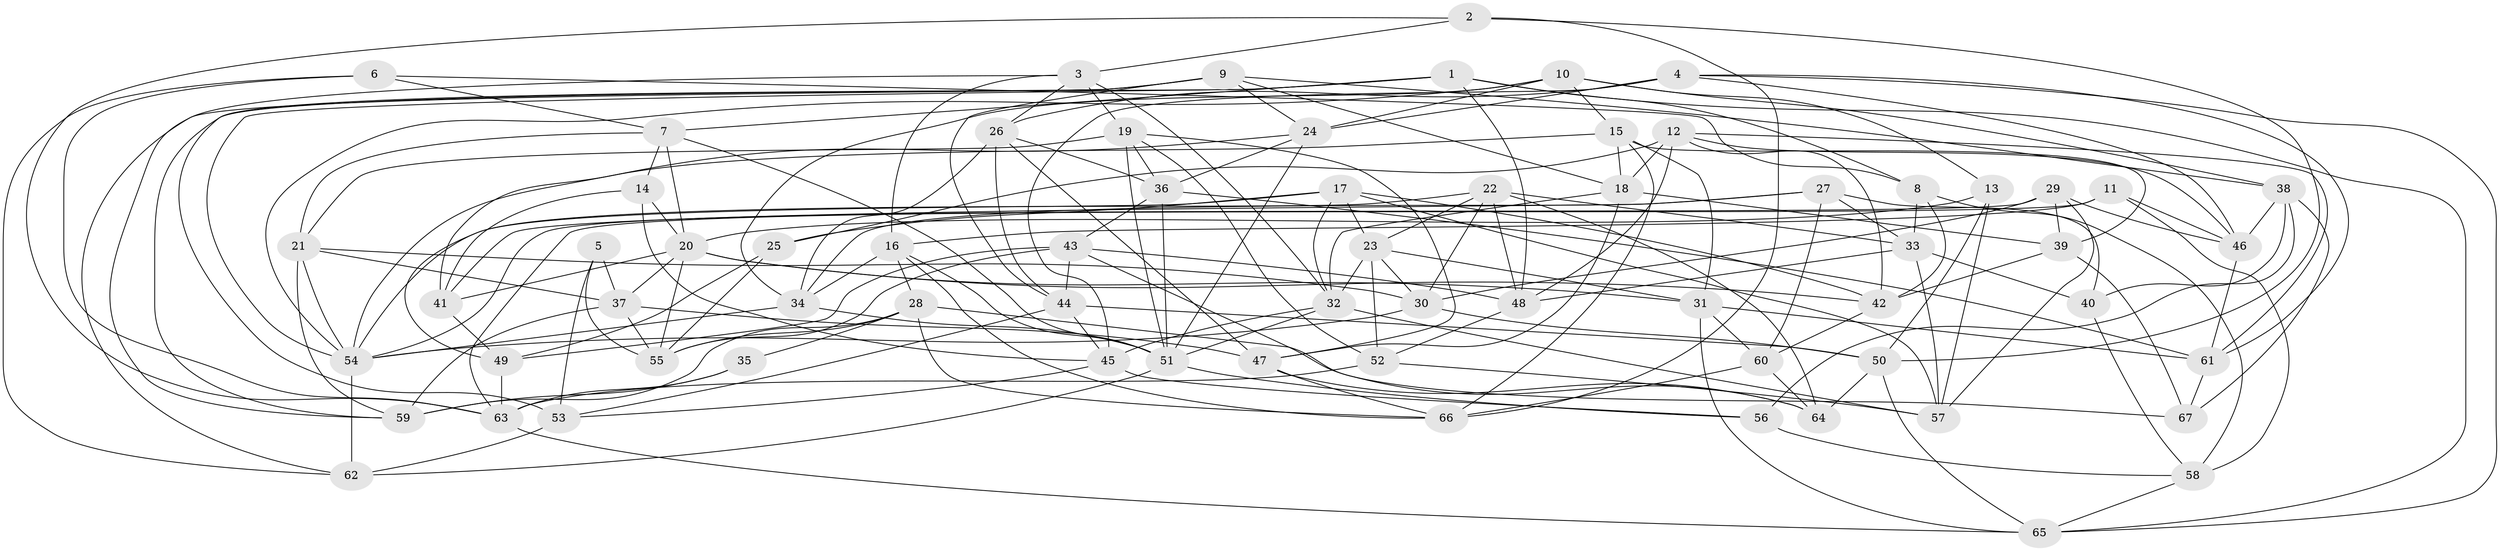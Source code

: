 // original degree distribution, {4: 1.0}
// Generated by graph-tools (version 1.1) at 2025/03/03/09/25 03:03:02]
// undirected, 67 vertices, 188 edges
graph export_dot {
graph [start="1"]
  node [color=gray90,style=filled];
  1;
  2;
  3;
  4;
  5;
  6;
  7;
  8;
  9;
  10;
  11;
  12;
  13;
  14;
  15;
  16;
  17;
  18;
  19;
  20;
  21;
  22;
  23;
  24;
  25;
  26;
  27;
  28;
  29;
  30;
  31;
  32;
  33;
  34;
  35;
  36;
  37;
  38;
  39;
  40;
  41;
  42;
  43;
  44;
  45;
  46;
  47;
  48;
  49;
  50;
  51;
  52;
  53;
  54;
  55;
  56;
  57;
  58;
  59;
  60;
  61;
  62;
  63;
  64;
  65;
  66;
  67;
  1 -- 7 [weight=1.0];
  1 -- 8 [weight=1.0];
  1 -- 48 [weight=1.0];
  1 -- 54 [weight=1.0];
  1 -- 59 [weight=1.0];
  1 -- 65 [weight=1.0];
  2 -- 3 [weight=1.0];
  2 -- 50 [weight=1.0];
  2 -- 63 [weight=1.0];
  2 -- 66 [weight=1.0];
  3 -- 16 [weight=1.0];
  3 -- 19 [weight=1.0];
  3 -- 26 [weight=1.0];
  3 -- 32 [weight=1.0];
  3 -- 59 [weight=1.0];
  4 -- 24 [weight=1.0];
  4 -- 26 [weight=1.0];
  4 -- 45 [weight=1.0];
  4 -- 46 [weight=1.0];
  4 -- 61 [weight=1.0];
  4 -- 65 [weight=1.0];
  5 -- 37 [weight=1.0];
  5 -- 53 [weight=2.0];
  5 -- 55 [weight=1.0];
  6 -- 7 [weight=1.0];
  6 -- 8 [weight=1.0];
  6 -- 62 [weight=1.0];
  6 -- 63 [weight=1.0];
  7 -- 14 [weight=1.0];
  7 -- 20 [weight=1.0];
  7 -- 21 [weight=1.0];
  7 -- 51 [weight=1.0];
  8 -- 33 [weight=1.0];
  8 -- 42 [weight=1.0];
  8 -- 58 [weight=2.0];
  9 -- 18 [weight=1.0];
  9 -- 24 [weight=1.0];
  9 -- 38 [weight=1.0];
  9 -- 44 [weight=1.0];
  9 -- 53 [weight=1.0];
  9 -- 62 [weight=1.0];
  10 -- 13 [weight=1.0];
  10 -- 15 [weight=1.0];
  10 -- 24 [weight=1.0];
  10 -- 34 [weight=1.0];
  10 -- 38 [weight=1.0];
  10 -- 54 [weight=1.0];
  11 -- 16 [weight=1.0];
  11 -- 46 [weight=1.0];
  11 -- 58 [weight=1.0];
  11 -- 63 [weight=1.0];
  12 -- 18 [weight=1.0];
  12 -- 25 [weight=1.0];
  12 -- 42 [weight=1.0];
  12 -- 46 [weight=1.0];
  12 -- 48 [weight=1.0];
  12 -- 61 [weight=1.0];
  13 -- 20 [weight=1.0];
  13 -- 50 [weight=1.0];
  13 -- 57 [weight=1.0];
  14 -- 20 [weight=1.0];
  14 -- 41 [weight=1.0];
  14 -- 45 [weight=1.0];
  15 -- 18 [weight=1.0];
  15 -- 31 [weight=1.0];
  15 -- 39 [weight=1.0];
  15 -- 54 [weight=1.0];
  15 -- 66 [weight=1.0];
  16 -- 28 [weight=1.0];
  16 -- 34 [weight=1.0];
  16 -- 51 [weight=1.0];
  16 -- 66 [weight=1.0];
  17 -- 23 [weight=1.0];
  17 -- 25 [weight=1.0];
  17 -- 32 [weight=1.0];
  17 -- 42 [weight=1.0];
  17 -- 49 [weight=1.0];
  17 -- 57 [weight=1.0];
  18 -- 32 [weight=1.0];
  18 -- 39 [weight=1.0];
  18 -- 47 [weight=1.0];
  19 -- 21 [weight=1.0];
  19 -- 36 [weight=1.0];
  19 -- 47 [weight=1.0];
  19 -- 51 [weight=1.0];
  19 -- 52 [weight=1.0];
  20 -- 31 [weight=1.0];
  20 -- 37 [weight=1.0];
  20 -- 41 [weight=1.0];
  20 -- 42 [weight=1.0];
  20 -- 55 [weight=1.0];
  21 -- 30 [weight=1.0];
  21 -- 37 [weight=1.0];
  21 -- 54 [weight=1.0];
  21 -- 59 [weight=1.0];
  22 -- 23 [weight=1.0];
  22 -- 30 [weight=1.0];
  22 -- 33 [weight=1.0];
  22 -- 48 [weight=1.0];
  22 -- 54 [weight=1.0];
  22 -- 64 [weight=1.0];
  23 -- 30 [weight=1.0];
  23 -- 31 [weight=1.0];
  23 -- 32 [weight=1.0];
  23 -- 52 [weight=1.0];
  24 -- 36 [weight=1.0];
  24 -- 41 [weight=1.0];
  24 -- 51 [weight=1.0];
  25 -- 49 [weight=1.0];
  25 -- 55 [weight=1.0];
  26 -- 34 [weight=1.0];
  26 -- 36 [weight=1.0];
  26 -- 44 [weight=1.0];
  26 -- 47 [weight=1.0];
  27 -- 33 [weight=1.0];
  27 -- 34 [weight=1.0];
  27 -- 40 [weight=1.0];
  27 -- 41 [weight=2.0];
  27 -- 60 [weight=1.0];
  28 -- 35 [weight=1.0];
  28 -- 55 [weight=1.0];
  28 -- 59 [weight=1.0];
  28 -- 66 [weight=1.0];
  28 -- 67 [weight=1.0];
  29 -- 30 [weight=1.0];
  29 -- 39 [weight=2.0];
  29 -- 46 [weight=1.0];
  29 -- 54 [weight=1.0];
  29 -- 57 [weight=1.0];
  30 -- 50 [weight=1.0];
  30 -- 54 [weight=1.0];
  31 -- 60 [weight=1.0];
  31 -- 61 [weight=1.0];
  31 -- 65 [weight=1.0];
  32 -- 45 [weight=1.0];
  32 -- 51 [weight=2.0];
  32 -- 57 [weight=1.0];
  33 -- 40 [weight=1.0];
  33 -- 48 [weight=1.0];
  33 -- 57 [weight=1.0];
  34 -- 51 [weight=1.0];
  34 -- 54 [weight=1.0];
  35 -- 59 [weight=1.0];
  35 -- 63 [weight=2.0];
  36 -- 43 [weight=1.0];
  36 -- 51 [weight=1.0];
  36 -- 61 [weight=1.0];
  37 -- 47 [weight=1.0];
  37 -- 55 [weight=1.0];
  37 -- 59 [weight=1.0];
  38 -- 40 [weight=1.0];
  38 -- 46 [weight=1.0];
  38 -- 56 [weight=1.0];
  38 -- 67 [weight=1.0];
  39 -- 42 [weight=1.0];
  39 -- 67 [weight=1.0];
  40 -- 58 [weight=1.0];
  41 -- 49 [weight=1.0];
  42 -- 60 [weight=1.0];
  43 -- 44 [weight=1.0];
  43 -- 48 [weight=1.0];
  43 -- 49 [weight=1.0];
  43 -- 55 [weight=1.0];
  43 -- 64 [weight=1.0];
  44 -- 45 [weight=1.0];
  44 -- 50 [weight=1.0];
  44 -- 53 [weight=1.0];
  45 -- 53 [weight=1.0];
  45 -- 56 [weight=1.0];
  46 -- 61 [weight=1.0];
  47 -- 64 [weight=1.0];
  47 -- 66 [weight=1.0];
  48 -- 52 [weight=1.0];
  49 -- 63 [weight=2.0];
  50 -- 64 [weight=1.0];
  50 -- 65 [weight=1.0];
  51 -- 56 [weight=1.0];
  51 -- 62 [weight=1.0];
  52 -- 57 [weight=1.0];
  52 -- 63 [weight=2.0];
  53 -- 62 [weight=1.0];
  54 -- 62 [weight=2.0];
  56 -- 58 [weight=1.0];
  58 -- 65 [weight=1.0];
  60 -- 64 [weight=2.0];
  60 -- 66 [weight=1.0];
  61 -- 67 [weight=1.0];
  63 -- 65 [weight=1.0];
}

